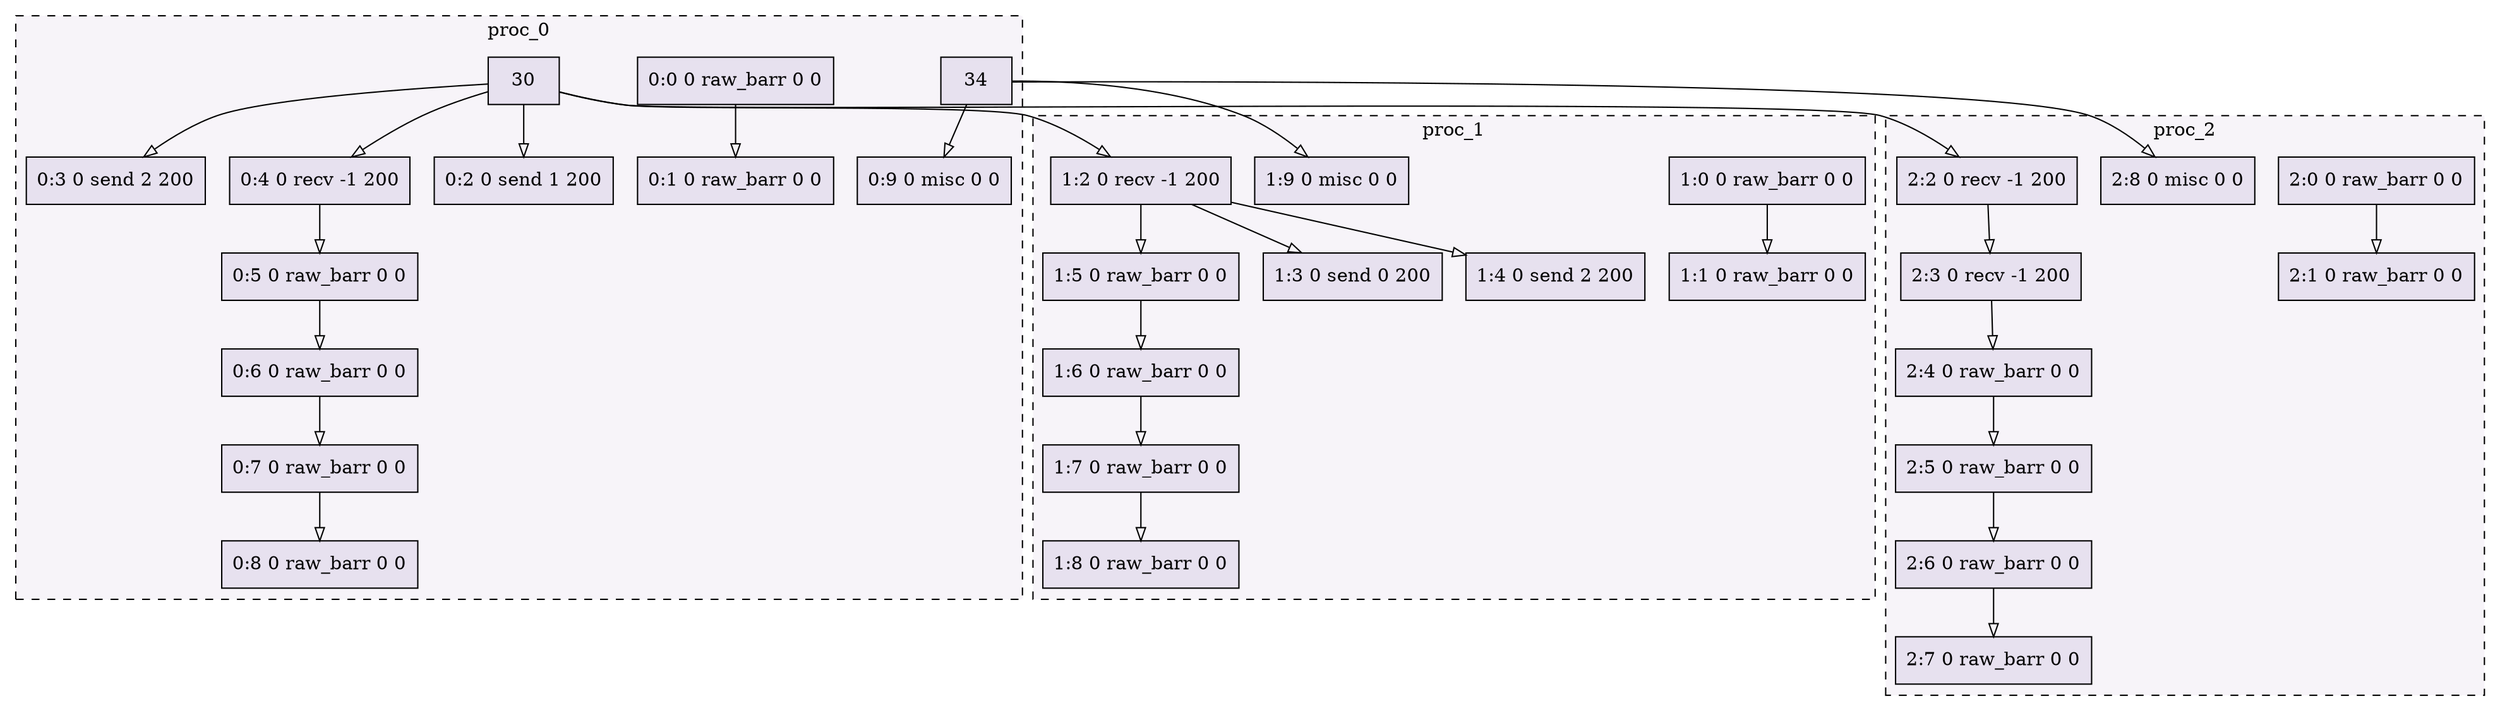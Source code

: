 digraph{node[shape=record style=filled colorscheme=purd9 fillcolor=2];subgraph cluster0{style=dashed;colorscheme=purd9;bgcolor=1;edge[arrowhead=empty];label=proc_0;0[label="0:0 0 raw_barr 0 0"];1[label="0:1 0 raw_barr 0 0"];2[label="0:2 0 send 1 200"];3[label="0:3 0 send 2 200"];4[label="0:4 0 recv -1 200"];5[label="0:5 0 raw_barr 0 0"];6[label="0:6 0 raw_barr 0 0"];7[label="0:7 0 raw_barr 0 0"];8[label="0:8 0 raw_barr 0 0"];9[label="0:9 0 misc 0 0"];0->1;30->2;30->3;30->4;4->5;5->6;6->7;7->8;34->9;}subgraph cluster1{style=dashed;colorscheme=purd9;bgcolor=1;edge[arrowhead=empty];label=proc_1;10[label="1:0 0 raw_barr 0 0"];11[label="1:1 0 raw_barr 0 0"];12[label="1:2 0 recv -1 200"];13[label="1:3 0 send 0 200"];14[label="1:4 0 send 2 200"];15[label="1:5 0 raw_barr 0 0"];16[label="1:6 0 raw_barr 0 0"];17[label="1:7 0 raw_barr 0 0"];18[label="1:8 0 raw_barr 0 0"];19[label="1:9 0 misc 0 0"];10->11;30->12;12->13;12->14;12->15;15->16;16->17;17->18;34->19;}subgraph cluster2{style=dashed;colorscheme=purd9;bgcolor=1;edge[arrowhead=empty];label=proc_2;20[label="2:0 0 raw_barr 0 0"];21[label="2:1 0 raw_barr 0 0"];22[label="2:2 0 recv -1 200"];23[label="2:3 0 recv -1 200"];24[label="2:4 0 raw_barr 0 0"];25[label="2:5 0 raw_barr 0 0"];26[label="2:6 0 raw_barr 0 0"];27[label="2:7 0 raw_barr 0 0"];28[label="2:8 0 misc 0 0"];20->21;30->22;22->23;23->24;24->25;25->26;26->27;34->28;}}